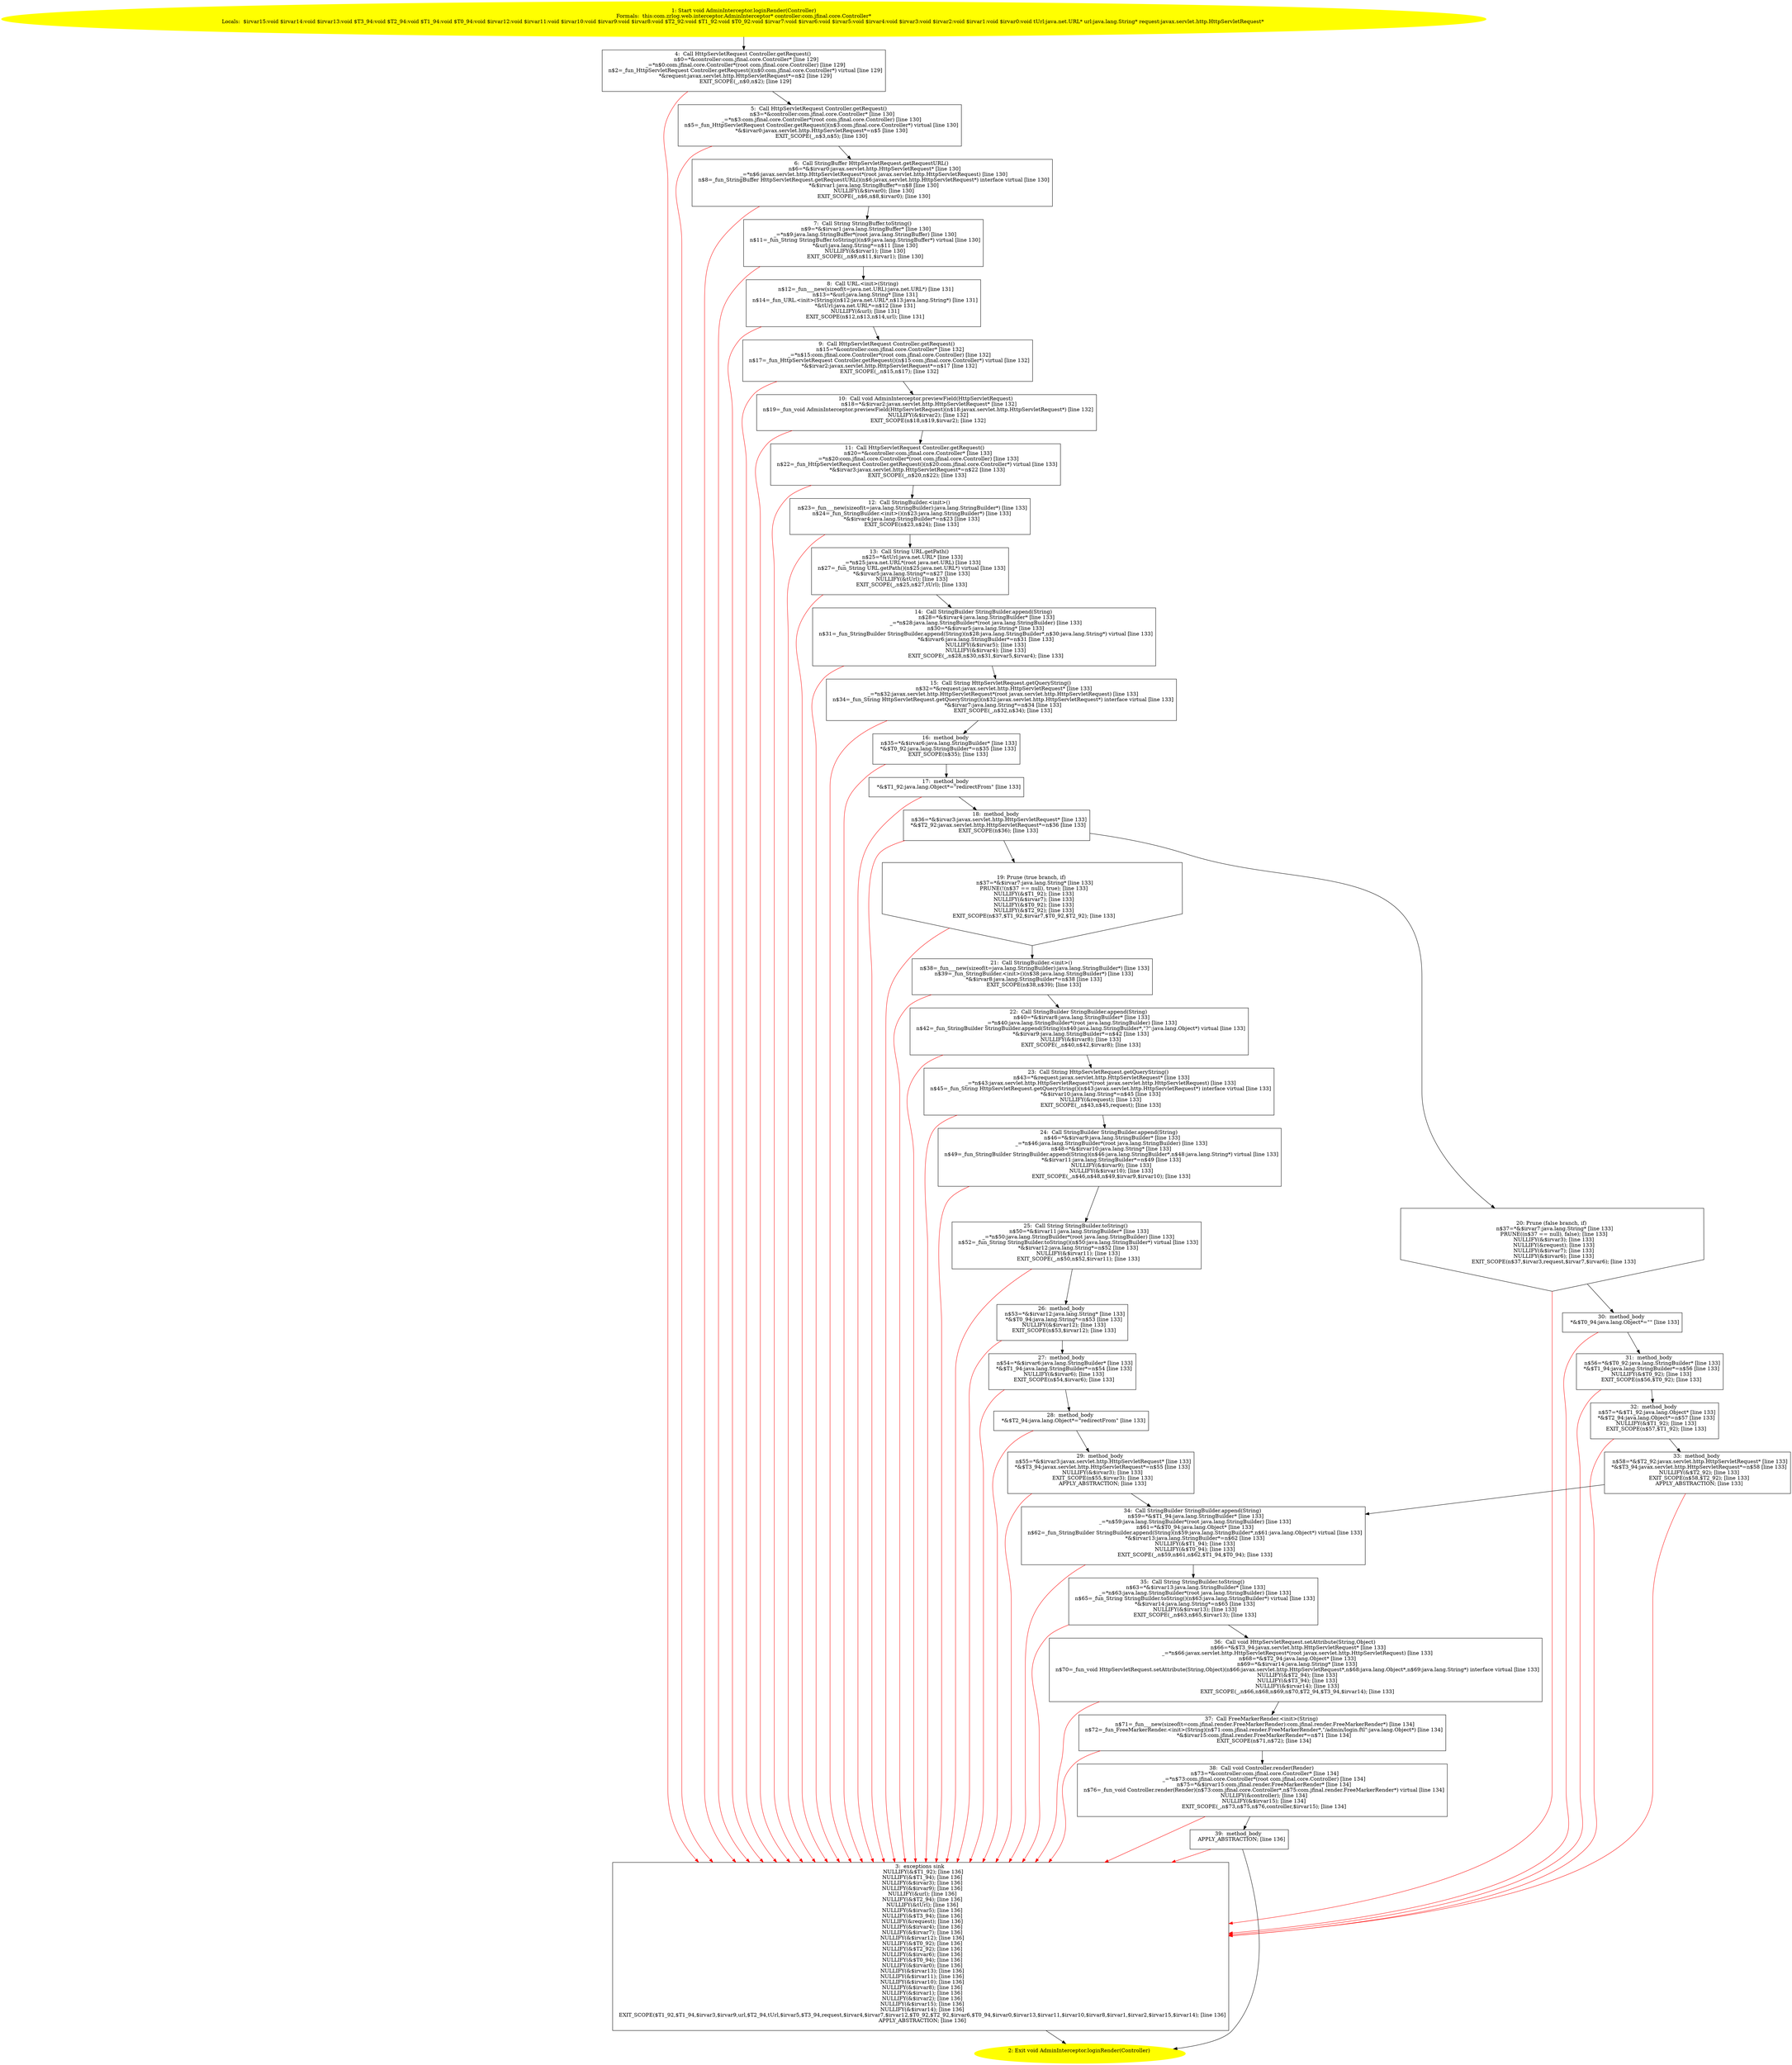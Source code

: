 /* @generated */
digraph cfg {
"com.zrlog.web.interceptor.AdminInterceptor.loginRender(com.jfinal.core.Controller):void.9a022c6f7bafb5b681bda82748d6d286_1" [label="1: Start void AdminInterceptor.loginRender(Controller)\nFormals:  this:com.zrlog.web.interceptor.AdminInterceptor* controller:com.jfinal.core.Controller*\nLocals:  $irvar15:void $irvar14:void $irvar13:void $T3_94:void $T2_94:void $T1_94:void $T0_94:void $irvar12:void $irvar11:void $irvar10:void $irvar9:void $irvar8:void $T2_92:void $T1_92:void $T0_92:void $irvar7:void $irvar6:void $irvar5:void $irvar4:void $irvar3:void $irvar2:void $irvar1:void $irvar0:void tUrl:java.net.URL* url:java.lang.String* request:javax.servlet.http.HttpServletRequest* \n  " color=yellow style=filled]
	

	 "com.zrlog.web.interceptor.AdminInterceptor.loginRender(com.jfinal.core.Controller):void.9a022c6f7bafb5b681bda82748d6d286_1" -> "com.zrlog.web.interceptor.AdminInterceptor.loginRender(com.jfinal.core.Controller):void.9a022c6f7bafb5b681bda82748d6d286_4" ;
"com.zrlog.web.interceptor.AdminInterceptor.loginRender(com.jfinal.core.Controller):void.9a022c6f7bafb5b681bda82748d6d286_2" [label="2: Exit void AdminInterceptor.loginRender(Controller) \n  " color=yellow style=filled]
	

"com.zrlog.web.interceptor.AdminInterceptor.loginRender(com.jfinal.core.Controller):void.9a022c6f7bafb5b681bda82748d6d286_3" [label="3:  exceptions sink \n   NULLIFY(&$T1_92); [line 136]\n  NULLIFY(&$T1_94); [line 136]\n  NULLIFY(&$irvar3); [line 136]\n  NULLIFY(&$irvar9); [line 136]\n  NULLIFY(&url); [line 136]\n  NULLIFY(&$T2_94); [line 136]\n  NULLIFY(&tUrl); [line 136]\n  NULLIFY(&$irvar5); [line 136]\n  NULLIFY(&$T3_94); [line 136]\n  NULLIFY(&request); [line 136]\n  NULLIFY(&$irvar4); [line 136]\n  NULLIFY(&$irvar7); [line 136]\n  NULLIFY(&$irvar12); [line 136]\n  NULLIFY(&$T0_92); [line 136]\n  NULLIFY(&$T2_92); [line 136]\n  NULLIFY(&$irvar6); [line 136]\n  NULLIFY(&$T0_94); [line 136]\n  NULLIFY(&$irvar0); [line 136]\n  NULLIFY(&$irvar13); [line 136]\n  NULLIFY(&$irvar11); [line 136]\n  NULLIFY(&$irvar10); [line 136]\n  NULLIFY(&$irvar8); [line 136]\n  NULLIFY(&$irvar1); [line 136]\n  NULLIFY(&$irvar2); [line 136]\n  NULLIFY(&$irvar15); [line 136]\n  NULLIFY(&$irvar14); [line 136]\n  EXIT_SCOPE($T1_92,$T1_94,$irvar3,$irvar9,url,$T2_94,tUrl,$irvar5,$T3_94,request,$irvar4,$irvar7,$irvar12,$T0_92,$T2_92,$irvar6,$T0_94,$irvar0,$irvar13,$irvar11,$irvar10,$irvar8,$irvar1,$irvar2,$irvar15,$irvar14); [line 136]\n  APPLY_ABSTRACTION; [line 136]\n " shape="box"]
	

	 "com.zrlog.web.interceptor.AdminInterceptor.loginRender(com.jfinal.core.Controller):void.9a022c6f7bafb5b681bda82748d6d286_3" -> "com.zrlog.web.interceptor.AdminInterceptor.loginRender(com.jfinal.core.Controller):void.9a022c6f7bafb5b681bda82748d6d286_2" ;
"com.zrlog.web.interceptor.AdminInterceptor.loginRender(com.jfinal.core.Controller):void.9a022c6f7bafb5b681bda82748d6d286_4" [label="4:  Call HttpServletRequest Controller.getRequest() \n   n$0=*&controller:com.jfinal.core.Controller* [line 129]\n  _=*n$0:com.jfinal.core.Controller*(root com.jfinal.core.Controller) [line 129]\n  n$2=_fun_HttpServletRequest Controller.getRequest()(n$0:com.jfinal.core.Controller*) virtual [line 129]\n  *&request:javax.servlet.http.HttpServletRequest*=n$2 [line 129]\n  EXIT_SCOPE(_,n$0,n$2); [line 129]\n " shape="box"]
	

	 "com.zrlog.web.interceptor.AdminInterceptor.loginRender(com.jfinal.core.Controller):void.9a022c6f7bafb5b681bda82748d6d286_4" -> "com.zrlog.web.interceptor.AdminInterceptor.loginRender(com.jfinal.core.Controller):void.9a022c6f7bafb5b681bda82748d6d286_5" ;
	 "com.zrlog.web.interceptor.AdminInterceptor.loginRender(com.jfinal.core.Controller):void.9a022c6f7bafb5b681bda82748d6d286_4" -> "com.zrlog.web.interceptor.AdminInterceptor.loginRender(com.jfinal.core.Controller):void.9a022c6f7bafb5b681bda82748d6d286_3" [color="red" ];
"com.zrlog.web.interceptor.AdminInterceptor.loginRender(com.jfinal.core.Controller):void.9a022c6f7bafb5b681bda82748d6d286_5" [label="5:  Call HttpServletRequest Controller.getRequest() \n   n$3=*&controller:com.jfinal.core.Controller* [line 130]\n  _=*n$3:com.jfinal.core.Controller*(root com.jfinal.core.Controller) [line 130]\n  n$5=_fun_HttpServletRequest Controller.getRequest()(n$3:com.jfinal.core.Controller*) virtual [line 130]\n  *&$irvar0:javax.servlet.http.HttpServletRequest*=n$5 [line 130]\n  EXIT_SCOPE(_,n$3,n$5); [line 130]\n " shape="box"]
	

	 "com.zrlog.web.interceptor.AdminInterceptor.loginRender(com.jfinal.core.Controller):void.9a022c6f7bafb5b681bda82748d6d286_5" -> "com.zrlog.web.interceptor.AdminInterceptor.loginRender(com.jfinal.core.Controller):void.9a022c6f7bafb5b681bda82748d6d286_6" ;
	 "com.zrlog.web.interceptor.AdminInterceptor.loginRender(com.jfinal.core.Controller):void.9a022c6f7bafb5b681bda82748d6d286_5" -> "com.zrlog.web.interceptor.AdminInterceptor.loginRender(com.jfinal.core.Controller):void.9a022c6f7bafb5b681bda82748d6d286_3" [color="red" ];
"com.zrlog.web.interceptor.AdminInterceptor.loginRender(com.jfinal.core.Controller):void.9a022c6f7bafb5b681bda82748d6d286_6" [label="6:  Call StringBuffer HttpServletRequest.getRequestURL() \n   n$6=*&$irvar0:javax.servlet.http.HttpServletRequest* [line 130]\n  _=*n$6:javax.servlet.http.HttpServletRequest*(root javax.servlet.http.HttpServletRequest) [line 130]\n  n$8=_fun_StringBuffer HttpServletRequest.getRequestURL()(n$6:javax.servlet.http.HttpServletRequest*) interface virtual [line 130]\n  *&$irvar1:java.lang.StringBuffer*=n$8 [line 130]\n  NULLIFY(&$irvar0); [line 130]\n  EXIT_SCOPE(_,n$6,n$8,$irvar0); [line 130]\n " shape="box"]
	

	 "com.zrlog.web.interceptor.AdminInterceptor.loginRender(com.jfinal.core.Controller):void.9a022c6f7bafb5b681bda82748d6d286_6" -> "com.zrlog.web.interceptor.AdminInterceptor.loginRender(com.jfinal.core.Controller):void.9a022c6f7bafb5b681bda82748d6d286_7" ;
	 "com.zrlog.web.interceptor.AdminInterceptor.loginRender(com.jfinal.core.Controller):void.9a022c6f7bafb5b681bda82748d6d286_6" -> "com.zrlog.web.interceptor.AdminInterceptor.loginRender(com.jfinal.core.Controller):void.9a022c6f7bafb5b681bda82748d6d286_3" [color="red" ];
"com.zrlog.web.interceptor.AdminInterceptor.loginRender(com.jfinal.core.Controller):void.9a022c6f7bafb5b681bda82748d6d286_7" [label="7:  Call String StringBuffer.toString() \n   n$9=*&$irvar1:java.lang.StringBuffer* [line 130]\n  _=*n$9:java.lang.StringBuffer*(root java.lang.StringBuffer) [line 130]\n  n$11=_fun_String StringBuffer.toString()(n$9:java.lang.StringBuffer*) virtual [line 130]\n  *&url:java.lang.String*=n$11 [line 130]\n  NULLIFY(&$irvar1); [line 130]\n  EXIT_SCOPE(_,n$9,n$11,$irvar1); [line 130]\n " shape="box"]
	

	 "com.zrlog.web.interceptor.AdminInterceptor.loginRender(com.jfinal.core.Controller):void.9a022c6f7bafb5b681bda82748d6d286_7" -> "com.zrlog.web.interceptor.AdminInterceptor.loginRender(com.jfinal.core.Controller):void.9a022c6f7bafb5b681bda82748d6d286_8" ;
	 "com.zrlog.web.interceptor.AdminInterceptor.loginRender(com.jfinal.core.Controller):void.9a022c6f7bafb5b681bda82748d6d286_7" -> "com.zrlog.web.interceptor.AdminInterceptor.loginRender(com.jfinal.core.Controller):void.9a022c6f7bafb5b681bda82748d6d286_3" [color="red" ];
"com.zrlog.web.interceptor.AdminInterceptor.loginRender(com.jfinal.core.Controller):void.9a022c6f7bafb5b681bda82748d6d286_8" [label="8:  Call URL.<init>(String) \n   n$12=_fun___new(sizeof(t=java.net.URL):java.net.URL*) [line 131]\n  n$13=*&url:java.lang.String* [line 131]\n  n$14=_fun_URL.<init>(String)(n$12:java.net.URL*,n$13:java.lang.String*) [line 131]\n  *&tUrl:java.net.URL*=n$12 [line 131]\n  NULLIFY(&url); [line 131]\n  EXIT_SCOPE(n$12,n$13,n$14,url); [line 131]\n " shape="box"]
	

	 "com.zrlog.web.interceptor.AdminInterceptor.loginRender(com.jfinal.core.Controller):void.9a022c6f7bafb5b681bda82748d6d286_8" -> "com.zrlog.web.interceptor.AdminInterceptor.loginRender(com.jfinal.core.Controller):void.9a022c6f7bafb5b681bda82748d6d286_9" ;
	 "com.zrlog.web.interceptor.AdminInterceptor.loginRender(com.jfinal.core.Controller):void.9a022c6f7bafb5b681bda82748d6d286_8" -> "com.zrlog.web.interceptor.AdminInterceptor.loginRender(com.jfinal.core.Controller):void.9a022c6f7bafb5b681bda82748d6d286_3" [color="red" ];
"com.zrlog.web.interceptor.AdminInterceptor.loginRender(com.jfinal.core.Controller):void.9a022c6f7bafb5b681bda82748d6d286_9" [label="9:  Call HttpServletRequest Controller.getRequest() \n   n$15=*&controller:com.jfinal.core.Controller* [line 132]\n  _=*n$15:com.jfinal.core.Controller*(root com.jfinal.core.Controller) [line 132]\n  n$17=_fun_HttpServletRequest Controller.getRequest()(n$15:com.jfinal.core.Controller*) virtual [line 132]\n  *&$irvar2:javax.servlet.http.HttpServletRequest*=n$17 [line 132]\n  EXIT_SCOPE(_,n$15,n$17); [line 132]\n " shape="box"]
	

	 "com.zrlog.web.interceptor.AdminInterceptor.loginRender(com.jfinal.core.Controller):void.9a022c6f7bafb5b681bda82748d6d286_9" -> "com.zrlog.web.interceptor.AdminInterceptor.loginRender(com.jfinal.core.Controller):void.9a022c6f7bafb5b681bda82748d6d286_10" ;
	 "com.zrlog.web.interceptor.AdminInterceptor.loginRender(com.jfinal.core.Controller):void.9a022c6f7bafb5b681bda82748d6d286_9" -> "com.zrlog.web.interceptor.AdminInterceptor.loginRender(com.jfinal.core.Controller):void.9a022c6f7bafb5b681bda82748d6d286_3" [color="red" ];
"com.zrlog.web.interceptor.AdminInterceptor.loginRender(com.jfinal.core.Controller):void.9a022c6f7bafb5b681bda82748d6d286_10" [label="10:  Call void AdminInterceptor.previewField(HttpServletRequest) \n   n$18=*&$irvar2:javax.servlet.http.HttpServletRequest* [line 132]\n  n$19=_fun_void AdminInterceptor.previewField(HttpServletRequest)(n$18:javax.servlet.http.HttpServletRequest*) [line 132]\n  NULLIFY(&$irvar2); [line 132]\n  EXIT_SCOPE(n$18,n$19,$irvar2); [line 132]\n " shape="box"]
	

	 "com.zrlog.web.interceptor.AdminInterceptor.loginRender(com.jfinal.core.Controller):void.9a022c6f7bafb5b681bda82748d6d286_10" -> "com.zrlog.web.interceptor.AdminInterceptor.loginRender(com.jfinal.core.Controller):void.9a022c6f7bafb5b681bda82748d6d286_11" ;
	 "com.zrlog.web.interceptor.AdminInterceptor.loginRender(com.jfinal.core.Controller):void.9a022c6f7bafb5b681bda82748d6d286_10" -> "com.zrlog.web.interceptor.AdminInterceptor.loginRender(com.jfinal.core.Controller):void.9a022c6f7bafb5b681bda82748d6d286_3" [color="red" ];
"com.zrlog.web.interceptor.AdminInterceptor.loginRender(com.jfinal.core.Controller):void.9a022c6f7bafb5b681bda82748d6d286_11" [label="11:  Call HttpServletRequest Controller.getRequest() \n   n$20=*&controller:com.jfinal.core.Controller* [line 133]\n  _=*n$20:com.jfinal.core.Controller*(root com.jfinal.core.Controller) [line 133]\n  n$22=_fun_HttpServletRequest Controller.getRequest()(n$20:com.jfinal.core.Controller*) virtual [line 133]\n  *&$irvar3:javax.servlet.http.HttpServletRequest*=n$22 [line 133]\n  EXIT_SCOPE(_,n$20,n$22); [line 133]\n " shape="box"]
	

	 "com.zrlog.web.interceptor.AdminInterceptor.loginRender(com.jfinal.core.Controller):void.9a022c6f7bafb5b681bda82748d6d286_11" -> "com.zrlog.web.interceptor.AdminInterceptor.loginRender(com.jfinal.core.Controller):void.9a022c6f7bafb5b681bda82748d6d286_12" ;
	 "com.zrlog.web.interceptor.AdminInterceptor.loginRender(com.jfinal.core.Controller):void.9a022c6f7bafb5b681bda82748d6d286_11" -> "com.zrlog.web.interceptor.AdminInterceptor.loginRender(com.jfinal.core.Controller):void.9a022c6f7bafb5b681bda82748d6d286_3" [color="red" ];
"com.zrlog.web.interceptor.AdminInterceptor.loginRender(com.jfinal.core.Controller):void.9a022c6f7bafb5b681bda82748d6d286_12" [label="12:  Call StringBuilder.<init>() \n   n$23=_fun___new(sizeof(t=java.lang.StringBuilder):java.lang.StringBuilder*) [line 133]\n  n$24=_fun_StringBuilder.<init>()(n$23:java.lang.StringBuilder*) [line 133]\n  *&$irvar4:java.lang.StringBuilder*=n$23 [line 133]\n  EXIT_SCOPE(n$23,n$24); [line 133]\n " shape="box"]
	

	 "com.zrlog.web.interceptor.AdminInterceptor.loginRender(com.jfinal.core.Controller):void.9a022c6f7bafb5b681bda82748d6d286_12" -> "com.zrlog.web.interceptor.AdminInterceptor.loginRender(com.jfinal.core.Controller):void.9a022c6f7bafb5b681bda82748d6d286_13" ;
	 "com.zrlog.web.interceptor.AdminInterceptor.loginRender(com.jfinal.core.Controller):void.9a022c6f7bafb5b681bda82748d6d286_12" -> "com.zrlog.web.interceptor.AdminInterceptor.loginRender(com.jfinal.core.Controller):void.9a022c6f7bafb5b681bda82748d6d286_3" [color="red" ];
"com.zrlog.web.interceptor.AdminInterceptor.loginRender(com.jfinal.core.Controller):void.9a022c6f7bafb5b681bda82748d6d286_13" [label="13:  Call String URL.getPath() \n   n$25=*&tUrl:java.net.URL* [line 133]\n  _=*n$25:java.net.URL*(root java.net.URL) [line 133]\n  n$27=_fun_String URL.getPath()(n$25:java.net.URL*) virtual [line 133]\n  *&$irvar5:java.lang.String*=n$27 [line 133]\n  NULLIFY(&tUrl); [line 133]\n  EXIT_SCOPE(_,n$25,n$27,tUrl); [line 133]\n " shape="box"]
	

	 "com.zrlog.web.interceptor.AdminInterceptor.loginRender(com.jfinal.core.Controller):void.9a022c6f7bafb5b681bda82748d6d286_13" -> "com.zrlog.web.interceptor.AdminInterceptor.loginRender(com.jfinal.core.Controller):void.9a022c6f7bafb5b681bda82748d6d286_14" ;
	 "com.zrlog.web.interceptor.AdminInterceptor.loginRender(com.jfinal.core.Controller):void.9a022c6f7bafb5b681bda82748d6d286_13" -> "com.zrlog.web.interceptor.AdminInterceptor.loginRender(com.jfinal.core.Controller):void.9a022c6f7bafb5b681bda82748d6d286_3" [color="red" ];
"com.zrlog.web.interceptor.AdminInterceptor.loginRender(com.jfinal.core.Controller):void.9a022c6f7bafb5b681bda82748d6d286_14" [label="14:  Call StringBuilder StringBuilder.append(String) \n   n$28=*&$irvar4:java.lang.StringBuilder* [line 133]\n  _=*n$28:java.lang.StringBuilder*(root java.lang.StringBuilder) [line 133]\n  n$30=*&$irvar5:java.lang.String* [line 133]\n  n$31=_fun_StringBuilder StringBuilder.append(String)(n$28:java.lang.StringBuilder*,n$30:java.lang.String*) virtual [line 133]\n  *&$irvar6:java.lang.StringBuilder*=n$31 [line 133]\n  NULLIFY(&$irvar5); [line 133]\n  NULLIFY(&$irvar4); [line 133]\n  EXIT_SCOPE(_,n$28,n$30,n$31,$irvar5,$irvar4); [line 133]\n " shape="box"]
	

	 "com.zrlog.web.interceptor.AdminInterceptor.loginRender(com.jfinal.core.Controller):void.9a022c6f7bafb5b681bda82748d6d286_14" -> "com.zrlog.web.interceptor.AdminInterceptor.loginRender(com.jfinal.core.Controller):void.9a022c6f7bafb5b681bda82748d6d286_15" ;
	 "com.zrlog.web.interceptor.AdminInterceptor.loginRender(com.jfinal.core.Controller):void.9a022c6f7bafb5b681bda82748d6d286_14" -> "com.zrlog.web.interceptor.AdminInterceptor.loginRender(com.jfinal.core.Controller):void.9a022c6f7bafb5b681bda82748d6d286_3" [color="red" ];
"com.zrlog.web.interceptor.AdminInterceptor.loginRender(com.jfinal.core.Controller):void.9a022c6f7bafb5b681bda82748d6d286_15" [label="15:  Call String HttpServletRequest.getQueryString() \n   n$32=*&request:javax.servlet.http.HttpServletRequest* [line 133]\n  _=*n$32:javax.servlet.http.HttpServletRequest*(root javax.servlet.http.HttpServletRequest) [line 133]\n  n$34=_fun_String HttpServletRequest.getQueryString()(n$32:javax.servlet.http.HttpServletRequest*) interface virtual [line 133]\n  *&$irvar7:java.lang.String*=n$34 [line 133]\n  EXIT_SCOPE(_,n$32,n$34); [line 133]\n " shape="box"]
	

	 "com.zrlog.web.interceptor.AdminInterceptor.loginRender(com.jfinal.core.Controller):void.9a022c6f7bafb5b681bda82748d6d286_15" -> "com.zrlog.web.interceptor.AdminInterceptor.loginRender(com.jfinal.core.Controller):void.9a022c6f7bafb5b681bda82748d6d286_16" ;
	 "com.zrlog.web.interceptor.AdminInterceptor.loginRender(com.jfinal.core.Controller):void.9a022c6f7bafb5b681bda82748d6d286_15" -> "com.zrlog.web.interceptor.AdminInterceptor.loginRender(com.jfinal.core.Controller):void.9a022c6f7bafb5b681bda82748d6d286_3" [color="red" ];
"com.zrlog.web.interceptor.AdminInterceptor.loginRender(com.jfinal.core.Controller):void.9a022c6f7bafb5b681bda82748d6d286_16" [label="16:  method_body \n   n$35=*&$irvar6:java.lang.StringBuilder* [line 133]\n  *&$T0_92:java.lang.StringBuilder*=n$35 [line 133]\n  EXIT_SCOPE(n$35); [line 133]\n " shape="box"]
	

	 "com.zrlog.web.interceptor.AdminInterceptor.loginRender(com.jfinal.core.Controller):void.9a022c6f7bafb5b681bda82748d6d286_16" -> "com.zrlog.web.interceptor.AdminInterceptor.loginRender(com.jfinal.core.Controller):void.9a022c6f7bafb5b681bda82748d6d286_17" ;
	 "com.zrlog.web.interceptor.AdminInterceptor.loginRender(com.jfinal.core.Controller):void.9a022c6f7bafb5b681bda82748d6d286_16" -> "com.zrlog.web.interceptor.AdminInterceptor.loginRender(com.jfinal.core.Controller):void.9a022c6f7bafb5b681bda82748d6d286_3" [color="red" ];
"com.zrlog.web.interceptor.AdminInterceptor.loginRender(com.jfinal.core.Controller):void.9a022c6f7bafb5b681bda82748d6d286_17" [label="17:  method_body \n   *&$T1_92:java.lang.Object*=\"redirectFrom\" [line 133]\n " shape="box"]
	

	 "com.zrlog.web.interceptor.AdminInterceptor.loginRender(com.jfinal.core.Controller):void.9a022c6f7bafb5b681bda82748d6d286_17" -> "com.zrlog.web.interceptor.AdminInterceptor.loginRender(com.jfinal.core.Controller):void.9a022c6f7bafb5b681bda82748d6d286_18" ;
	 "com.zrlog.web.interceptor.AdminInterceptor.loginRender(com.jfinal.core.Controller):void.9a022c6f7bafb5b681bda82748d6d286_17" -> "com.zrlog.web.interceptor.AdminInterceptor.loginRender(com.jfinal.core.Controller):void.9a022c6f7bafb5b681bda82748d6d286_3" [color="red" ];
"com.zrlog.web.interceptor.AdminInterceptor.loginRender(com.jfinal.core.Controller):void.9a022c6f7bafb5b681bda82748d6d286_18" [label="18:  method_body \n   n$36=*&$irvar3:javax.servlet.http.HttpServletRequest* [line 133]\n  *&$T2_92:javax.servlet.http.HttpServletRequest*=n$36 [line 133]\n  EXIT_SCOPE(n$36); [line 133]\n " shape="box"]
	

	 "com.zrlog.web.interceptor.AdminInterceptor.loginRender(com.jfinal.core.Controller):void.9a022c6f7bafb5b681bda82748d6d286_18" -> "com.zrlog.web.interceptor.AdminInterceptor.loginRender(com.jfinal.core.Controller):void.9a022c6f7bafb5b681bda82748d6d286_19" ;
	 "com.zrlog.web.interceptor.AdminInterceptor.loginRender(com.jfinal.core.Controller):void.9a022c6f7bafb5b681bda82748d6d286_18" -> "com.zrlog.web.interceptor.AdminInterceptor.loginRender(com.jfinal.core.Controller):void.9a022c6f7bafb5b681bda82748d6d286_20" ;
	 "com.zrlog.web.interceptor.AdminInterceptor.loginRender(com.jfinal.core.Controller):void.9a022c6f7bafb5b681bda82748d6d286_18" -> "com.zrlog.web.interceptor.AdminInterceptor.loginRender(com.jfinal.core.Controller):void.9a022c6f7bafb5b681bda82748d6d286_3" [color="red" ];
"com.zrlog.web.interceptor.AdminInterceptor.loginRender(com.jfinal.core.Controller):void.9a022c6f7bafb5b681bda82748d6d286_19" [label="19: Prune (true branch, if) \n   n$37=*&$irvar7:java.lang.String* [line 133]\n  PRUNE(!(n$37 == null), true); [line 133]\n  NULLIFY(&$T1_92); [line 133]\n  NULLIFY(&$irvar7); [line 133]\n  NULLIFY(&$T0_92); [line 133]\n  NULLIFY(&$T2_92); [line 133]\n  EXIT_SCOPE(n$37,$T1_92,$irvar7,$T0_92,$T2_92); [line 133]\n " shape="invhouse"]
	

	 "com.zrlog.web.interceptor.AdminInterceptor.loginRender(com.jfinal.core.Controller):void.9a022c6f7bafb5b681bda82748d6d286_19" -> "com.zrlog.web.interceptor.AdminInterceptor.loginRender(com.jfinal.core.Controller):void.9a022c6f7bafb5b681bda82748d6d286_21" ;
	 "com.zrlog.web.interceptor.AdminInterceptor.loginRender(com.jfinal.core.Controller):void.9a022c6f7bafb5b681bda82748d6d286_19" -> "com.zrlog.web.interceptor.AdminInterceptor.loginRender(com.jfinal.core.Controller):void.9a022c6f7bafb5b681bda82748d6d286_3" [color="red" ];
"com.zrlog.web.interceptor.AdminInterceptor.loginRender(com.jfinal.core.Controller):void.9a022c6f7bafb5b681bda82748d6d286_20" [label="20: Prune (false branch, if) \n   n$37=*&$irvar7:java.lang.String* [line 133]\n  PRUNE((n$37 == null), false); [line 133]\n  NULLIFY(&$irvar3); [line 133]\n  NULLIFY(&request); [line 133]\n  NULLIFY(&$irvar7); [line 133]\n  NULLIFY(&$irvar6); [line 133]\n  EXIT_SCOPE(n$37,$irvar3,request,$irvar7,$irvar6); [line 133]\n " shape="invhouse"]
	

	 "com.zrlog.web.interceptor.AdminInterceptor.loginRender(com.jfinal.core.Controller):void.9a022c6f7bafb5b681bda82748d6d286_20" -> "com.zrlog.web.interceptor.AdminInterceptor.loginRender(com.jfinal.core.Controller):void.9a022c6f7bafb5b681bda82748d6d286_30" ;
	 "com.zrlog.web.interceptor.AdminInterceptor.loginRender(com.jfinal.core.Controller):void.9a022c6f7bafb5b681bda82748d6d286_20" -> "com.zrlog.web.interceptor.AdminInterceptor.loginRender(com.jfinal.core.Controller):void.9a022c6f7bafb5b681bda82748d6d286_3" [color="red" ];
"com.zrlog.web.interceptor.AdminInterceptor.loginRender(com.jfinal.core.Controller):void.9a022c6f7bafb5b681bda82748d6d286_21" [label="21:  Call StringBuilder.<init>() \n   n$38=_fun___new(sizeof(t=java.lang.StringBuilder):java.lang.StringBuilder*) [line 133]\n  n$39=_fun_StringBuilder.<init>()(n$38:java.lang.StringBuilder*) [line 133]\n  *&$irvar8:java.lang.StringBuilder*=n$38 [line 133]\n  EXIT_SCOPE(n$38,n$39); [line 133]\n " shape="box"]
	

	 "com.zrlog.web.interceptor.AdminInterceptor.loginRender(com.jfinal.core.Controller):void.9a022c6f7bafb5b681bda82748d6d286_21" -> "com.zrlog.web.interceptor.AdminInterceptor.loginRender(com.jfinal.core.Controller):void.9a022c6f7bafb5b681bda82748d6d286_22" ;
	 "com.zrlog.web.interceptor.AdminInterceptor.loginRender(com.jfinal.core.Controller):void.9a022c6f7bafb5b681bda82748d6d286_21" -> "com.zrlog.web.interceptor.AdminInterceptor.loginRender(com.jfinal.core.Controller):void.9a022c6f7bafb5b681bda82748d6d286_3" [color="red" ];
"com.zrlog.web.interceptor.AdminInterceptor.loginRender(com.jfinal.core.Controller):void.9a022c6f7bafb5b681bda82748d6d286_22" [label="22:  Call StringBuilder StringBuilder.append(String) \n   n$40=*&$irvar8:java.lang.StringBuilder* [line 133]\n  _=*n$40:java.lang.StringBuilder*(root java.lang.StringBuilder) [line 133]\n  n$42=_fun_StringBuilder StringBuilder.append(String)(n$40:java.lang.StringBuilder*,\"?\":java.lang.Object*) virtual [line 133]\n  *&$irvar9:java.lang.StringBuilder*=n$42 [line 133]\n  NULLIFY(&$irvar8); [line 133]\n  EXIT_SCOPE(_,n$40,n$42,$irvar8); [line 133]\n " shape="box"]
	

	 "com.zrlog.web.interceptor.AdminInterceptor.loginRender(com.jfinal.core.Controller):void.9a022c6f7bafb5b681bda82748d6d286_22" -> "com.zrlog.web.interceptor.AdminInterceptor.loginRender(com.jfinal.core.Controller):void.9a022c6f7bafb5b681bda82748d6d286_23" ;
	 "com.zrlog.web.interceptor.AdminInterceptor.loginRender(com.jfinal.core.Controller):void.9a022c6f7bafb5b681bda82748d6d286_22" -> "com.zrlog.web.interceptor.AdminInterceptor.loginRender(com.jfinal.core.Controller):void.9a022c6f7bafb5b681bda82748d6d286_3" [color="red" ];
"com.zrlog.web.interceptor.AdminInterceptor.loginRender(com.jfinal.core.Controller):void.9a022c6f7bafb5b681bda82748d6d286_23" [label="23:  Call String HttpServletRequest.getQueryString() \n   n$43=*&request:javax.servlet.http.HttpServletRequest* [line 133]\n  _=*n$43:javax.servlet.http.HttpServletRequest*(root javax.servlet.http.HttpServletRequest) [line 133]\n  n$45=_fun_String HttpServletRequest.getQueryString()(n$43:javax.servlet.http.HttpServletRequest*) interface virtual [line 133]\n  *&$irvar10:java.lang.String*=n$45 [line 133]\n  NULLIFY(&request); [line 133]\n  EXIT_SCOPE(_,n$43,n$45,request); [line 133]\n " shape="box"]
	

	 "com.zrlog.web.interceptor.AdminInterceptor.loginRender(com.jfinal.core.Controller):void.9a022c6f7bafb5b681bda82748d6d286_23" -> "com.zrlog.web.interceptor.AdminInterceptor.loginRender(com.jfinal.core.Controller):void.9a022c6f7bafb5b681bda82748d6d286_24" ;
	 "com.zrlog.web.interceptor.AdminInterceptor.loginRender(com.jfinal.core.Controller):void.9a022c6f7bafb5b681bda82748d6d286_23" -> "com.zrlog.web.interceptor.AdminInterceptor.loginRender(com.jfinal.core.Controller):void.9a022c6f7bafb5b681bda82748d6d286_3" [color="red" ];
"com.zrlog.web.interceptor.AdminInterceptor.loginRender(com.jfinal.core.Controller):void.9a022c6f7bafb5b681bda82748d6d286_24" [label="24:  Call StringBuilder StringBuilder.append(String) \n   n$46=*&$irvar9:java.lang.StringBuilder* [line 133]\n  _=*n$46:java.lang.StringBuilder*(root java.lang.StringBuilder) [line 133]\n  n$48=*&$irvar10:java.lang.String* [line 133]\n  n$49=_fun_StringBuilder StringBuilder.append(String)(n$46:java.lang.StringBuilder*,n$48:java.lang.String*) virtual [line 133]\n  *&$irvar11:java.lang.StringBuilder*=n$49 [line 133]\n  NULLIFY(&$irvar9); [line 133]\n  NULLIFY(&$irvar10); [line 133]\n  EXIT_SCOPE(_,n$46,n$48,n$49,$irvar9,$irvar10); [line 133]\n " shape="box"]
	

	 "com.zrlog.web.interceptor.AdminInterceptor.loginRender(com.jfinal.core.Controller):void.9a022c6f7bafb5b681bda82748d6d286_24" -> "com.zrlog.web.interceptor.AdminInterceptor.loginRender(com.jfinal.core.Controller):void.9a022c6f7bafb5b681bda82748d6d286_25" ;
	 "com.zrlog.web.interceptor.AdminInterceptor.loginRender(com.jfinal.core.Controller):void.9a022c6f7bafb5b681bda82748d6d286_24" -> "com.zrlog.web.interceptor.AdminInterceptor.loginRender(com.jfinal.core.Controller):void.9a022c6f7bafb5b681bda82748d6d286_3" [color="red" ];
"com.zrlog.web.interceptor.AdminInterceptor.loginRender(com.jfinal.core.Controller):void.9a022c6f7bafb5b681bda82748d6d286_25" [label="25:  Call String StringBuilder.toString() \n   n$50=*&$irvar11:java.lang.StringBuilder* [line 133]\n  _=*n$50:java.lang.StringBuilder*(root java.lang.StringBuilder) [line 133]\n  n$52=_fun_String StringBuilder.toString()(n$50:java.lang.StringBuilder*) virtual [line 133]\n  *&$irvar12:java.lang.String*=n$52 [line 133]\n  NULLIFY(&$irvar11); [line 133]\n  EXIT_SCOPE(_,n$50,n$52,$irvar11); [line 133]\n " shape="box"]
	

	 "com.zrlog.web.interceptor.AdminInterceptor.loginRender(com.jfinal.core.Controller):void.9a022c6f7bafb5b681bda82748d6d286_25" -> "com.zrlog.web.interceptor.AdminInterceptor.loginRender(com.jfinal.core.Controller):void.9a022c6f7bafb5b681bda82748d6d286_26" ;
	 "com.zrlog.web.interceptor.AdminInterceptor.loginRender(com.jfinal.core.Controller):void.9a022c6f7bafb5b681bda82748d6d286_25" -> "com.zrlog.web.interceptor.AdminInterceptor.loginRender(com.jfinal.core.Controller):void.9a022c6f7bafb5b681bda82748d6d286_3" [color="red" ];
"com.zrlog.web.interceptor.AdminInterceptor.loginRender(com.jfinal.core.Controller):void.9a022c6f7bafb5b681bda82748d6d286_26" [label="26:  method_body \n   n$53=*&$irvar12:java.lang.String* [line 133]\n  *&$T0_94:java.lang.String*=n$53 [line 133]\n  NULLIFY(&$irvar12); [line 133]\n  EXIT_SCOPE(n$53,$irvar12); [line 133]\n " shape="box"]
	

	 "com.zrlog.web.interceptor.AdminInterceptor.loginRender(com.jfinal.core.Controller):void.9a022c6f7bafb5b681bda82748d6d286_26" -> "com.zrlog.web.interceptor.AdminInterceptor.loginRender(com.jfinal.core.Controller):void.9a022c6f7bafb5b681bda82748d6d286_27" ;
	 "com.zrlog.web.interceptor.AdminInterceptor.loginRender(com.jfinal.core.Controller):void.9a022c6f7bafb5b681bda82748d6d286_26" -> "com.zrlog.web.interceptor.AdminInterceptor.loginRender(com.jfinal.core.Controller):void.9a022c6f7bafb5b681bda82748d6d286_3" [color="red" ];
"com.zrlog.web.interceptor.AdminInterceptor.loginRender(com.jfinal.core.Controller):void.9a022c6f7bafb5b681bda82748d6d286_27" [label="27:  method_body \n   n$54=*&$irvar6:java.lang.StringBuilder* [line 133]\n  *&$T1_94:java.lang.StringBuilder*=n$54 [line 133]\n  NULLIFY(&$irvar6); [line 133]\n  EXIT_SCOPE(n$54,$irvar6); [line 133]\n " shape="box"]
	

	 "com.zrlog.web.interceptor.AdminInterceptor.loginRender(com.jfinal.core.Controller):void.9a022c6f7bafb5b681bda82748d6d286_27" -> "com.zrlog.web.interceptor.AdminInterceptor.loginRender(com.jfinal.core.Controller):void.9a022c6f7bafb5b681bda82748d6d286_28" ;
	 "com.zrlog.web.interceptor.AdminInterceptor.loginRender(com.jfinal.core.Controller):void.9a022c6f7bafb5b681bda82748d6d286_27" -> "com.zrlog.web.interceptor.AdminInterceptor.loginRender(com.jfinal.core.Controller):void.9a022c6f7bafb5b681bda82748d6d286_3" [color="red" ];
"com.zrlog.web.interceptor.AdminInterceptor.loginRender(com.jfinal.core.Controller):void.9a022c6f7bafb5b681bda82748d6d286_28" [label="28:  method_body \n   *&$T2_94:java.lang.Object*=\"redirectFrom\" [line 133]\n " shape="box"]
	

	 "com.zrlog.web.interceptor.AdminInterceptor.loginRender(com.jfinal.core.Controller):void.9a022c6f7bafb5b681bda82748d6d286_28" -> "com.zrlog.web.interceptor.AdminInterceptor.loginRender(com.jfinal.core.Controller):void.9a022c6f7bafb5b681bda82748d6d286_29" ;
	 "com.zrlog.web.interceptor.AdminInterceptor.loginRender(com.jfinal.core.Controller):void.9a022c6f7bafb5b681bda82748d6d286_28" -> "com.zrlog.web.interceptor.AdminInterceptor.loginRender(com.jfinal.core.Controller):void.9a022c6f7bafb5b681bda82748d6d286_3" [color="red" ];
"com.zrlog.web.interceptor.AdminInterceptor.loginRender(com.jfinal.core.Controller):void.9a022c6f7bafb5b681bda82748d6d286_29" [label="29:  method_body \n   n$55=*&$irvar3:javax.servlet.http.HttpServletRequest* [line 133]\n  *&$T3_94:javax.servlet.http.HttpServletRequest*=n$55 [line 133]\n  NULLIFY(&$irvar3); [line 133]\n  EXIT_SCOPE(n$55,$irvar3); [line 133]\n  APPLY_ABSTRACTION; [line 133]\n " shape="box"]
	

	 "com.zrlog.web.interceptor.AdminInterceptor.loginRender(com.jfinal.core.Controller):void.9a022c6f7bafb5b681bda82748d6d286_29" -> "com.zrlog.web.interceptor.AdminInterceptor.loginRender(com.jfinal.core.Controller):void.9a022c6f7bafb5b681bda82748d6d286_34" ;
	 "com.zrlog.web.interceptor.AdminInterceptor.loginRender(com.jfinal.core.Controller):void.9a022c6f7bafb5b681bda82748d6d286_29" -> "com.zrlog.web.interceptor.AdminInterceptor.loginRender(com.jfinal.core.Controller):void.9a022c6f7bafb5b681bda82748d6d286_3" [color="red" ];
"com.zrlog.web.interceptor.AdminInterceptor.loginRender(com.jfinal.core.Controller):void.9a022c6f7bafb5b681bda82748d6d286_30" [label="30:  method_body \n   *&$T0_94:java.lang.Object*=\"\" [line 133]\n " shape="box"]
	

	 "com.zrlog.web.interceptor.AdminInterceptor.loginRender(com.jfinal.core.Controller):void.9a022c6f7bafb5b681bda82748d6d286_30" -> "com.zrlog.web.interceptor.AdminInterceptor.loginRender(com.jfinal.core.Controller):void.9a022c6f7bafb5b681bda82748d6d286_31" ;
	 "com.zrlog.web.interceptor.AdminInterceptor.loginRender(com.jfinal.core.Controller):void.9a022c6f7bafb5b681bda82748d6d286_30" -> "com.zrlog.web.interceptor.AdminInterceptor.loginRender(com.jfinal.core.Controller):void.9a022c6f7bafb5b681bda82748d6d286_3" [color="red" ];
"com.zrlog.web.interceptor.AdminInterceptor.loginRender(com.jfinal.core.Controller):void.9a022c6f7bafb5b681bda82748d6d286_31" [label="31:  method_body \n   n$56=*&$T0_92:java.lang.StringBuilder* [line 133]\n  *&$T1_94:java.lang.StringBuilder*=n$56 [line 133]\n  NULLIFY(&$T0_92); [line 133]\n  EXIT_SCOPE(n$56,$T0_92); [line 133]\n " shape="box"]
	

	 "com.zrlog.web.interceptor.AdminInterceptor.loginRender(com.jfinal.core.Controller):void.9a022c6f7bafb5b681bda82748d6d286_31" -> "com.zrlog.web.interceptor.AdminInterceptor.loginRender(com.jfinal.core.Controller):void.9a022c6f7bafb5b681bda82748d6d286_32" ;
	 "com.zrlog.web.interceptor.AdminInterceptor.loginRender(com.jfinal.core.Controller):void.9a022c6f7bafb5b681bda82748d6d286_31" -> "com.zrlog.web.interceptor.AdminInterceptor.loginRender(com.jfinal.core.Controller):void.9a022c6f7bafb5b681bda82748d6d286_3" [color="red" ];
"com.zrlog.web.interceptor.AdminInterceptor.loginRender(com.jfinal.core.Controller):void.9a022c6f7bafb5b681bda82748d6d286_32" [label="32:  method_body \n   n$57=*&$T1_92:java.lang.Object* [line 133]\n  *&$T2_94:java.lang.Object*=n$57 [line 133]\n  NULLIFY(&$T1_92); [line 133]\n  EXIT_SCOPE(n$57,$T1_92); [line 133]\n " shape="box"]
	

	 "com.zrlog.web.interceptor.AdminInterceptor.loginRender(com.jfinal.core.Controller):void.9a022c6f7bafb5b681bda82748d6d286_32" -> "com.zrlog.web.interceptor.AdminInterceptor.loginRender(com.jfinal.core.Controller):void.9a022c6f7bafb5b681bda82748d6d286_33" ;
	 "com.zrlog.web.interceptor.AdminInterceptor.loginRender(com.jfinal.core.Controller):void.9a022c6f7bafb5b681bda82748d6d286_32" -> "com.zrlog.web.interceptor.AdminInterceptor.loginRender(com.jfinal.core.Controller):void.9a022c6f7bafb5b681bda82748d6d286_3" [color="red" ];
"com.zrlog.web.interceptor.AdminInterceptor.loginRender(com.jfinal.core.Controller):void.9a022c6f7bafb5b681bda82748d6d286_33" [label="33:  method_body \n   n$58=*&$T2_92:javax.servlet.http.HttpServletRequest* [line 133]\n  *&$T3_94:javax.servlet.http.HttpServletRequest*=n$58 [line 133]\n  NULLIFY(&$T2_92); [line 133]\n  EXIT_SCOPE(n$58,$T2_92); [line 133]\n  APPLY_ABSTRACTION; [line 133]\n " shape="box"]
	

	 "com.zrlog.web.interceptor.AdminInterceptor.loginRender(com.jfinal.core.Controller):void.9a022c6f7bafb5b681bda82748d6d286_33" -> "com.zrlog.web.interceptor.AdminInterceptor.loginRender(com.jfinal.core.Controller):void.9a022c6f7bafb5b681bda82748d6d286_34" ;
	 "com.zrlog.web.interceptor.AdminInterceptor.loginRender(com.jfinal.core.Controller):void.9a022c6f7bafb5b681bda82748d6d286_33" -> "com.zrlog.web.interceptor.AdminInterceptor.loginRender(com.jfinal.core.Controller):void.9a022c6f7bafb5b681bda82748d6d286_3" [color="red" ];
"com.zrlog.web.interceptor.AdminInterceptor.loginRender(com.jfinal.core.Controller):void.9a022c6f7bafb5b681bda82748d6d286_34" [label="34:  Call StringBuilder StringBuilder.append(String) \n   n$59=*&$T1_94:java.lang.StringBuilder* [line 133]\n  _=*n$59:java.lang.StringBuilder*(root java.lang.StringBuilder) [line 133]\n  n$61=*&$T0_94:java.lang.Object* [line 133]\n  n$62=_fun_StringBuilder StringBuilder.append(String)(n$59:java.lang.StringBuilder*,n$61:java.lang.Object*) virtual [line 133]\n  *&$irvar13:java.lang.StringBuilder*=n$62 [line 133]\n  NULLIFY(&$T1_94); [line 133]\n  NULLIFY(&$T0_94); [line 133]\n  EXIT_SCOPE(_,n$59,n$61,n$62,$T1_94,$T0_94); [line 133]\n " shape="box"]
	

	 "com.zrlog.web.interceptor.AdminInterceptor.loginRender(com.jfinal.core.Controller):void.9a022c6f7bafb5b681bda82748d6d286_34" -> "com.zrlog.web.interceptor.AdminInterceptor.loginRender(com.jfinal.core.Controller):void.9a022c6f7bafb5b681bda82748d6d286_35" ;
	 "com.zrlog.web.interceptor.AdminInterceptor.loginRender(com.jfinal.core.Controller):void.9a022c6f7bafb5b681bda82748d6d286_34" -> "com.zrlog.web.interceptor.AdminInterceptor.loginRender(com.jfinal.core.Controller):void.9a022c6f7bafb5b681bda82748d6d286_3" [color="red" ];
"com.zrlog.web.interceptor.AdminInterceptor.loginRender(com.jfinal.core.Controller):void.9a022c6f7bafb5b681bda82748d6d286_35" [label="35:  Call String StringBuilder.toString() \n   n$63=*&$irvar13:java.lang.StringBuilder* [line 133]\n  _=*n$63:java.lang.StringBuilder*(root java.lang.StringBuilder) [line 133]\n  n$65=_fun_String StringBuilder.toString()(n$63:java.lang.StringBuilder*) virtual [line 133]\n  *&$irvar14:java.lang.String*=n$65 [line 133]\n  NULLIFY(&$irvar13); [line 133]\n  EXIT_SCOPE(_,n$63,n$65,$irvar13); [line 133]\n " shape="box"]
	

	 "com.zrlog.web.interceptor.AdminInterceptor.loginRender(com.jfinal.core.Controller):void.9a022c6f7bafb5b681bda82748d6d286_35" -> "com.zrlog.web.interceptor.AdminInterceptor.loginRender(com.jfinal.core.Controller):void.9a022c6f7bafb5b681bda82748d6d286_36" ;
	 "com.zrlog.web.interceptor.AdminInterceptor.loginRender(com.jfinal.core.Controller):void.9a022c6f7bafb5b681bda82748d6d286_35" -> "com.zrlog.web.interceptor.AdminInterceptor.loginRender(com.jfinal.core.Controller):void.9a022c6f7bafb5b681bda82748d6d286_3" [color="red" ];
"com.zrlog.web.interceptor.AdminInterceptor.loginRender(com.jfinal.core.Controller):void.9a022c6f7bafb5b681bda82748d6d286_36" [label="36:  Call void HttpServletRequest.setAttribute(String,Object) \n   n$66=*&$T3_94:javax.servlet.http.HttpServletRequest* [line 133]\n  _=*n$66:javax.servlet.http.HttpServletRequest*(root javax.servlet.http.HttpServletRequest) [line 133]\n  n$68=*&$T2_94:java.lang.Object* [line 133]\n  n$69=*&$irvar14:java.lang.String* [line 133]\n  n$70=_fun_void HttpServletRequest.setAttribute(String,Object)(n$66:javax.servlet.http.HttpServletRequest*,n$68:java.lang.Object*,n$69:java.lang.String*) interface virtual [line 133]\n  NULLIFY(&$T2_94); [line 133]\n  NULLIFY(&$T3_94); [line 133]\n  NULLIFY(&$irvar14); [line 133]\n  EXIT_SCOPE(_,n$66,n$68,n$69,n$70,$T2_94,$T3_94,$irvar14); [line 133]\n " shape="box"]
	

	 "com.zrlog.web.interceptor.AdminInterceptor.loginRender(com.jfinal.core.Controller):void.9a022c6f7bafb5b681bda82748d6d286_36" -> "com.zrlog.web.interceptor.AdminInterceptor.loginRender(com.jfinal.core.Controller):void.9a022c6f7bafb5b681bda82748d6d286_37" ;
	 "com.zrlog.web.interceptor.AdminInterceptor.loginRender(com.jfinal.core.Controller):void.9a022c6f7bafb5b681bda82748d6d286_36" -> "com.zrlog.web.interceptor.AdminInterceptor.loginRender(com.jfinal.core.Controller):void.9a022c6f7bafb5b681bda82748d6d286_3" [color="red" ];
"com.zrlog.web.interceptor.AdminInterceptor.loginRender(com.jfinal.core.Controller):void.9a022c6f7bafb5b681bda82748d6d286_37" [label="37:  Call FreeMarkerRender.<init>(String) \n   n$71=_fun___new(sizeof(t=com.jfinal.render.FreeMarkerRender):com.jfinal.render.FreeMarkerRender*) [line 134]\n  n$72=_fun_FreeMarkerRender.<init>(String)(n$71:com.jfinal.render.FreeMarkerRender*,\"/admin/login.ftl\":java.lang.Object*) [line 134]\n  *&$irvar15:com.jfinal.render.FreeMarkerRender*=n$71 [line 134]\n  EXIT_SCOPE(n$71,n$72); [line 134]\n " shape="box"]
	

	 "com.zrlog.web.interceptor.AdminInterceptor.loginRender(com.jfinal.core.Controller):void.9a022c6f7bafb5b681bda82748d6d286_37" -> "com.zrlog.web.interceptor.AdminInterceptor.loginRender(com.jfinal.core.Controller):void.9a022c6f7bafb5b681bda82748d6d286_38" ;
	 "com.zrlog.web.interceptor.AdminInterceptor.loginRender(com.jfinal.core.Controller):void.9a022c6f7bafb5b681bda82748d6d286_37" -> "com.zrlog.web.interceptor.AdminInterceptor.loginRender(com.jfinal.core.Controller):void.9a022c6f7bafb5b681bda82748d6d286_3" [color="red" ];
"com.zrlog.web.interceptor.AdminInterceptor.loginRender(com.jfinal.core.Controller):void.9a022c6f7bafb5b681bda82748d6d286_38" [label="38:  Call void Controller.render(Render) \n   n$73=*&controller:com.jfinal.core.Controller* [line 134]\n  _=*n$73:com.jfinal.core.Controller*(root com.jfinal.core.Controller) [line 134]\n  n$75=*&$irvar15:com.jfinal.render.FreeMarkerRender* [line 134]\n  n$76=_fun_void Controller.render(Render)(n$73:com.jfinal.core.Controller*,n$75:com.jfinal.render.FreeMarkerRender*) virtual [line 134]\n  NULLIFY(&controller); [line 134]\n  NULLIFY(&$irvar15); [line 134]\n  EXIT_SCOPE(_,n$73,n$75,n$76,controller,$irvar15); [line 134]\n " shape="box"]
	

	 "com.zrlog.web.interceptor.AdminInterceptor.loginRender(com.jfinal.core.Controller):void.9a022c6f7bafb5b681bda82748d6d286_38" -> "com.zrlog.web.interceptor.AdminInterceptor.loginRender(com.jfinal.core.Controller):void.9a022c6f7bafb5b681bda82748d6d286_39" ;
	 "com.zrlog.web.interceptor.AdminInterceptor.loginRender(com.jfinal.core.Controller):void.9a022c6f7bafb5b681bda82748d6d286_38" -> "com.zrlog.web.interceptor.AdminInterceptor.loginRender(com.jfinal.core.Controller):void.9a022c6f7bafb5b681bda82748d6d286_3" [color="red" ];
"com.zrlog.web.interceptor.AdminInterceptor.loginRender(com.jfinal.core.Controller):void.9a022c6f7bafb5b681bda82748d6d286_39" [label="39:  method_body \n   APPLY_ABSTRACTION; [line 136]\n " shape="box"]
	

	 "com.zrlog.web.interceptor.AdminInterceptor.loginRender(com.jfinal.core.Controller):void.9a022c6f7bafb5b681bda82748d6d286_39" -> "com.zrlog.web.interceptor.AdminInterceptor.loginRender(com.jfinal.core.Controller):void.9a022c6f7bafb5b681bda82748d6d286_2" ;
	 "com.zrlog.web.interceptor.AdminInterceptor.loginRender(com.jfinal.core.Controller):void.9a022c6f7bafb5b681bda82748d6d286_39" -> "com.zrlog.web.interceptor.AdminInterceptor.loginRender(com.jfinal.core.Controller):void.9a022c6f7bafb5b681bda82748d6d286_3" [color="red" ];
}
